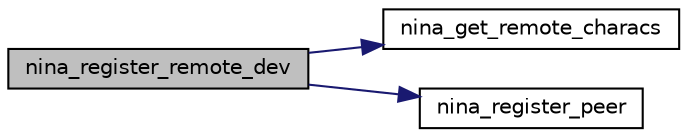 digraph "nina_register_remote_dev"
{
  edge [fontname="Helvetica",fontsize="10",labelfontname="Helvetica",labelfontsize="10"];
  node [fontname="Helvetica",fontsize="10",shape=record];
  rankdir="LR";
  Node1 [label="nina_register_remote_dev",height=0.2,width=0.4,color="black", fillcolor="grey75", style="filled", fontcolor="black"];
  Node1 -> Node2 [color="midnightblue",fontsize="10",style="solid",fontname="Helvetica"];
  Node2 [label="nina_get_remote_characs",height=0.2,width=0.4,color="black", fillcolor="white", style="filled",URL="$group___n_i_n_a-_b3.html#gacb0ec93387bb4c605d7fb0bce3f4e894",tooltip="Request remote device characteristics. "];
  Node1 -> Node3 [color="midnightblue",fontsize="10",style="solid",fontname="Helvetica"];
  Node3 [label="nina_register_peer",height=0.2,width=0.4,color="black", fillcolor="white", style="filled",URL="$group___n_i_n_a-_b3.html#ga2bdddcb86a068bf37dbb17563f551fac",tooltip="Register new peer connection. "];
}
